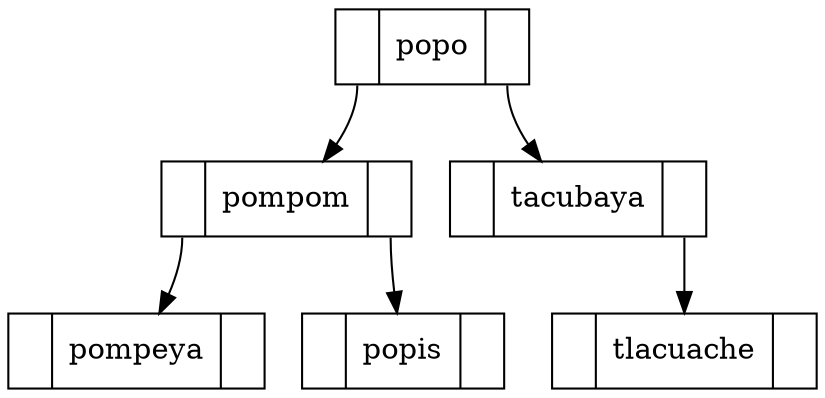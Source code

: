 digraph sls{
node [shape=record];
popo[label="<C0>|popo|<C1> " ]; 
tacubaya[label="<C0>|tacubaya|<C1> " ]; 
tlacuache[label="<C0>|tlacuache|<C1> " ]; 
pompom[label="<C0>|pompom|<C1> " ]; 
popis[label="<C0>|popis|<C1> " ]; 
pompeya[label="<C0>|pompeya|<C1> " ]; 

popo:C1->tacubaya; 
popo:C0->pompom; 
pompom:C1->popis; 
pompom:C0->pompeya; 
tacubaya:C1->tlacuache; 

}
